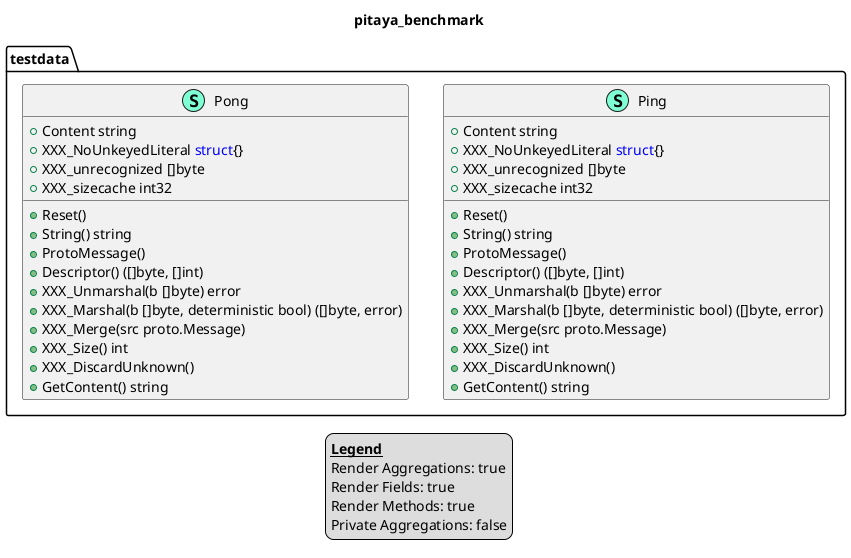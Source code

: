 @startuml
title pitaya_benchmark
legend
<u><b>Legend</b></u>
Render Aggregations: true
Render Fields: true
Render Methods: true
Private Aggregations: false
end legend
namespace testdata {
    class Ping << (S,Aquamarine) >> {
        + Content string
        + XXX_NoUnkeyedLiteral <font color=blue>struct</font>{}
        + XXX_unrecognized []byte
        + XXX_sizecache int32

        + Reset() 
        + String() string
        + ProtoMessage() 
        + Descriptor() ([]byte, []int)
        + XXX_Unmarshal(b []byte) error
        + XXX_Marshal(b []byte, deterministic bool) ([]byte, error)
        + XXX_Merge(src proto.Message) 
        + XXX_Size() int
        + XXX_DiscardUnknown() 
        + GetContent() string

    }
    class Pong << (S,Aquamarine) >> {
        + Content string
        + XXX_NoUnkeyedLiteral <font color=blue>struct</font>{}
        + XXX_unrecognized []byte
        + XXX_sizecache int32

        + Reset() 
        + String() string
        + ProtoMessage() 
        + Descriptor() ([]byte, []int)
        + XXX_Unmarshal(b []byte) error
        + XXX_Marshal(b []byte, deterministic bool) ([]byte, error)
        + XXX_Merge(src proto.Message) 
        + XXX_Size() int
        + XXX_DiscardUnknown() 
        + GetContent() string

    }
}



@enduml
